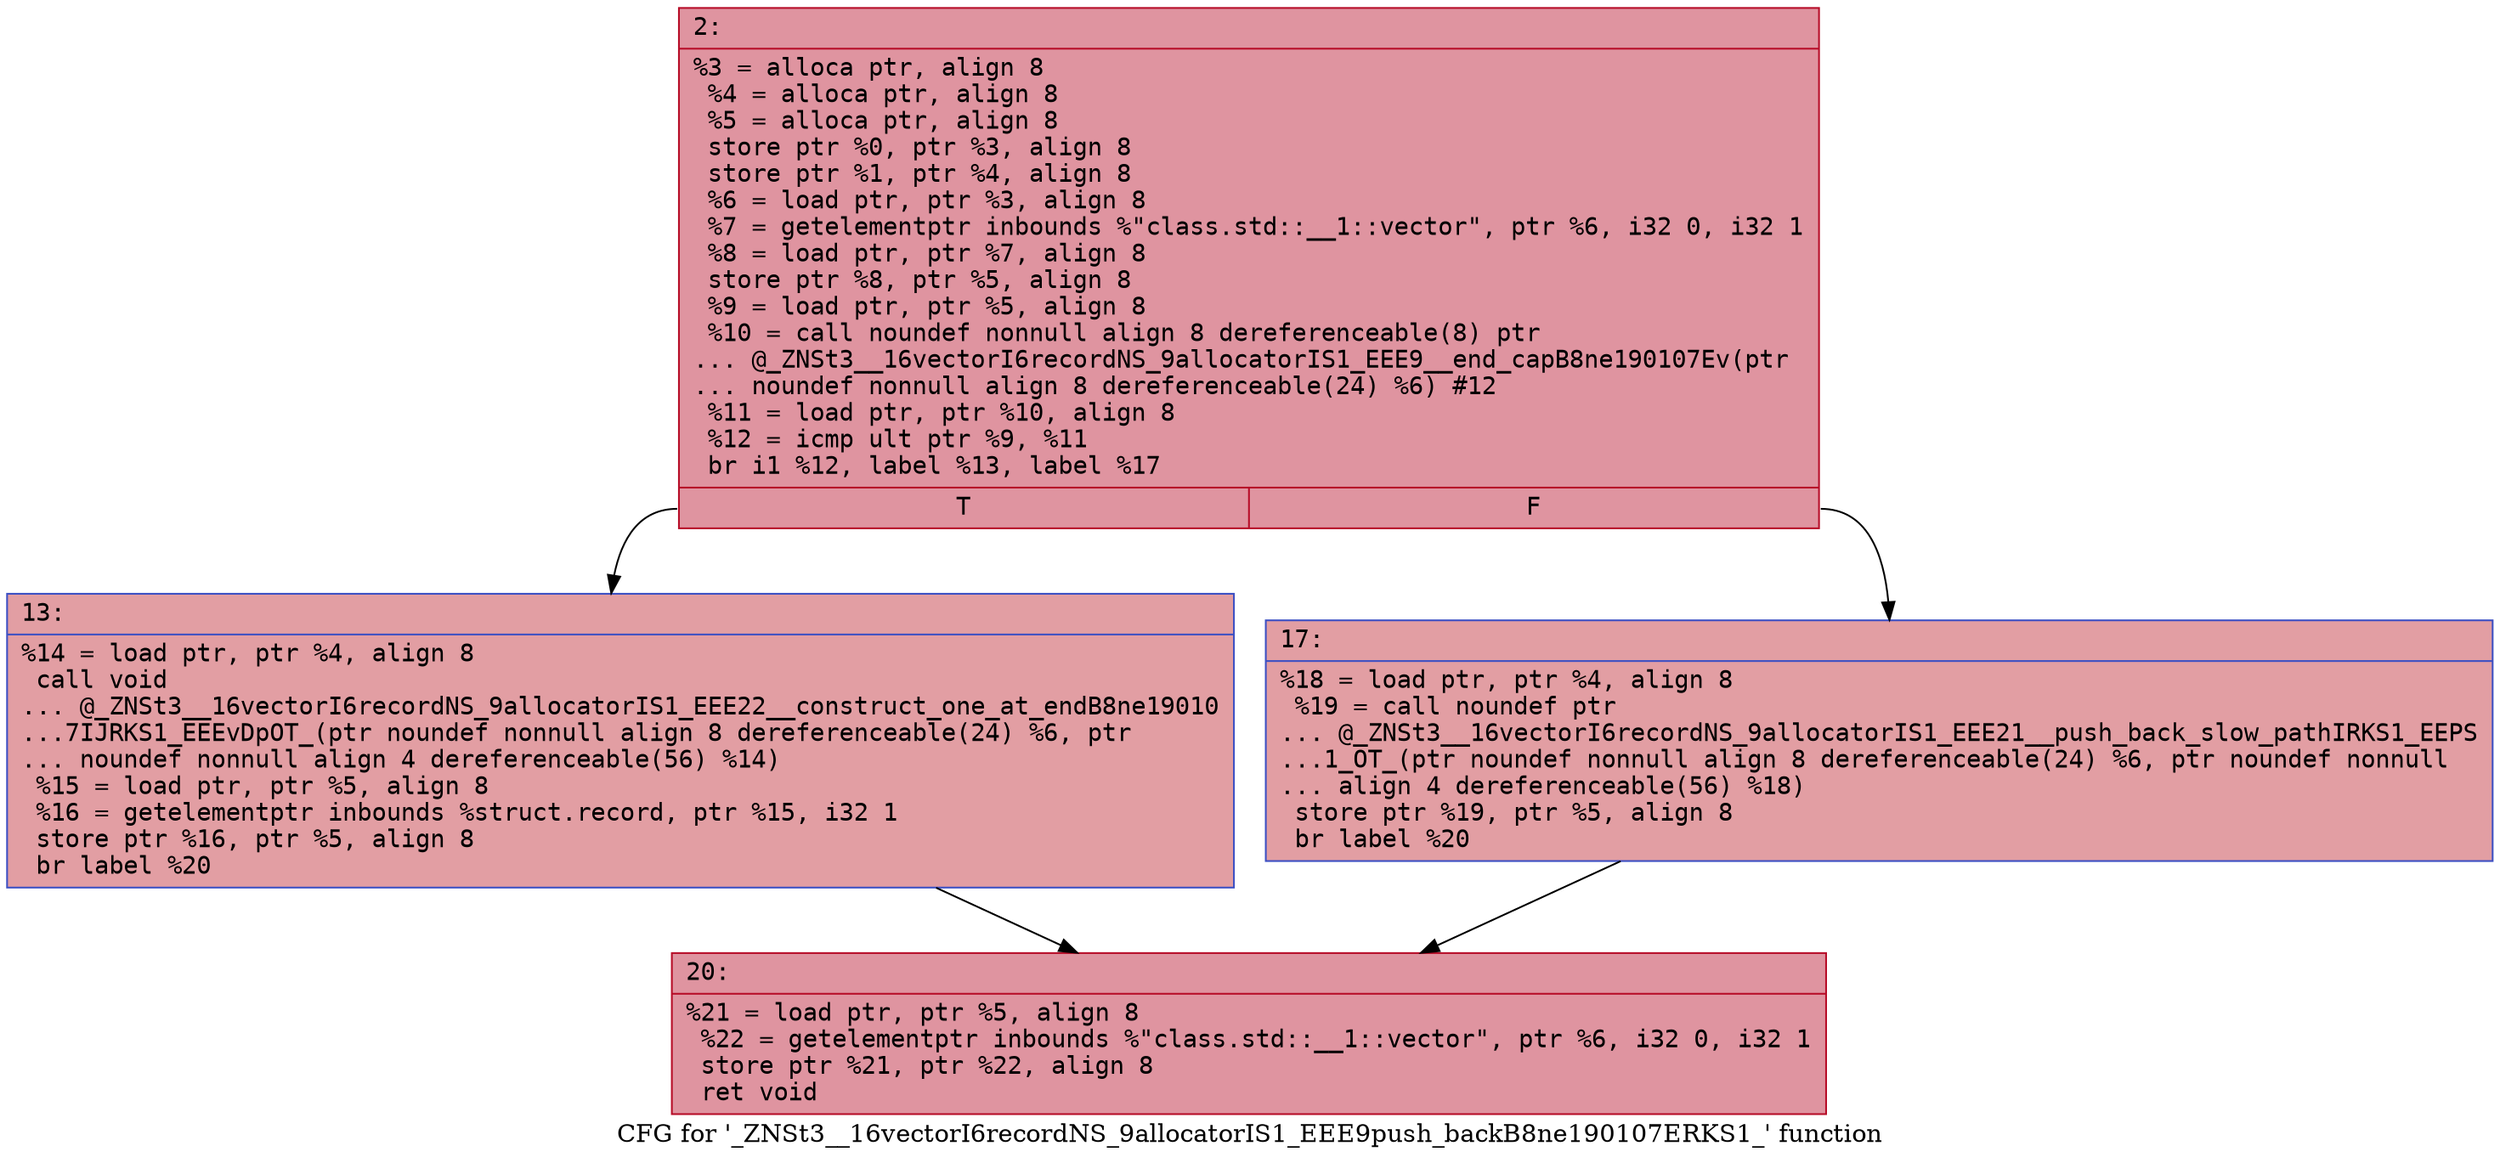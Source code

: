 digraph "CFG for '_ZNSt3__16vectorI6recordNS_9allocatorIS1_EEE9push_backB8ne190107ERKS1_' function" {
	label="CFG for '_ZNSt3__16vectorI6recordNS_9allocatorIS1_EEE9push_backB8ne190107ERKS1_' function";

	Node0x60000177e440 [shape=record,color="#b70d28ff", style=filled, fillcolor="#b70d2870" fontname="Courier",label="{2:\l|  %3 = alloca ptr, align 8\l  %4 = alloca ptr, align 8\l  %5 = alloca ptr, align 8\l  store ptr %0, ptr %3, align 8\l  store ptr %1, ptr %4, align 8\l  %6 = load ptr, ptr %3, align 8\l  %7 = getelementptr inbounds %\"class.std::__1::vector\", ptr %6, i32 0, i32 1\l  %8 = load ptr, ptr %7, align 8\l  store ptr %8, ptr %5, align 8\l  %9 = load ptr, ptr %5, align 8\l  %10 = call noundef nonnull align 8 dereferenceable(8) ptr\l... @_ZNSt3__16vectorI6recordNS_9allocatorIS1_EEE9__end_capB8ne190107Ev(ptr\l... noundef nonnull align 8 dereferenceable(24) %6) #12\l  %11 = load ptr, ptr %10, align 8\l  %12 = icmp ult ptr %9, %11\l  br i1 %12, label %13, label %17\l|{<s0>T|<s1>F}}"];
	Node0x60000177e440:s0 -> Node0x60000177e490[tooltip="2 -> 13\nProbability 50.00%" ];
	Node0x60000177e440:s1 -> Node0x60000177e4e0[tooltip="2 -> 17\nProbability 50.00%" ];
	Node0x60000177e490 [shape=record,color="#3d50c3ff", style=filled, fillcolor="#be242e70" fontname="Courier",label="{13:\l|  %14 = load ptr, ptr %4, align 8\l  call void\l... @_ZNSt3__16vectorI6recordNS_9allocatorIS1_EEE22__construct_one_at_endB8ne19010\l...7IJRKS1_EEEvDpOT_(ptr noundef nonnull align 8 dereferenceable(24) %6, ptr\l... noundef nonnull align 4 dereferenceable(56) %14)\l  %15 = load ptr, ptr %5, align 8\l  %16 = getelementptr inbounds %struct.record, ptr %15, i32 1\l  store ptr %16, ptr %5, align 8\l  br label %20\l}"];
	Node0x60000177e490 -> Node0x60000177e530[tooltip="13 -> 20\nProbability 100.00%" ];
	Node0x60000177e4e0 [shape=record,color="#3d50c3ff", style=filled, fillcolor="#be242e70" fontname="Courier",label="{17:\l|  %18 = load ptr, ptr %4, align 8\l  %19 = call noundef ptr\l... @_ZNSt3__16vectorI6recordNS_9allocatorIS1_EEE21__push_back_slow_pathIRKS1_EEPS\l...1_OT_(ptr noundef nonnull align 8 dereferenceable(24) %6, ptr noundef nonnull\l... align 4 dereferenceable(56) %18)\l  store ptr %19, ptr %5, align 8\l  br label %20\l}"];
	Node0x60000177e4e0 -> Node0x60000177e530[tooltip="17 -> 20\nProbability 100.00%" ];
	Node0x60000177e530 [shape=record,color="#b70d28ff", style=filled, fillcolor="#b70d2870" fontname="Courier",label="{20:\l|  %21 = load ptr, ptr %5, align 8\l  %22 = getelementptr inbounds %\"class.std::__1::vector\", ptr %6, i32 0, i32 1\l  store ptr %21, ptr %22, align 8\l  ret void\l}"];
}
